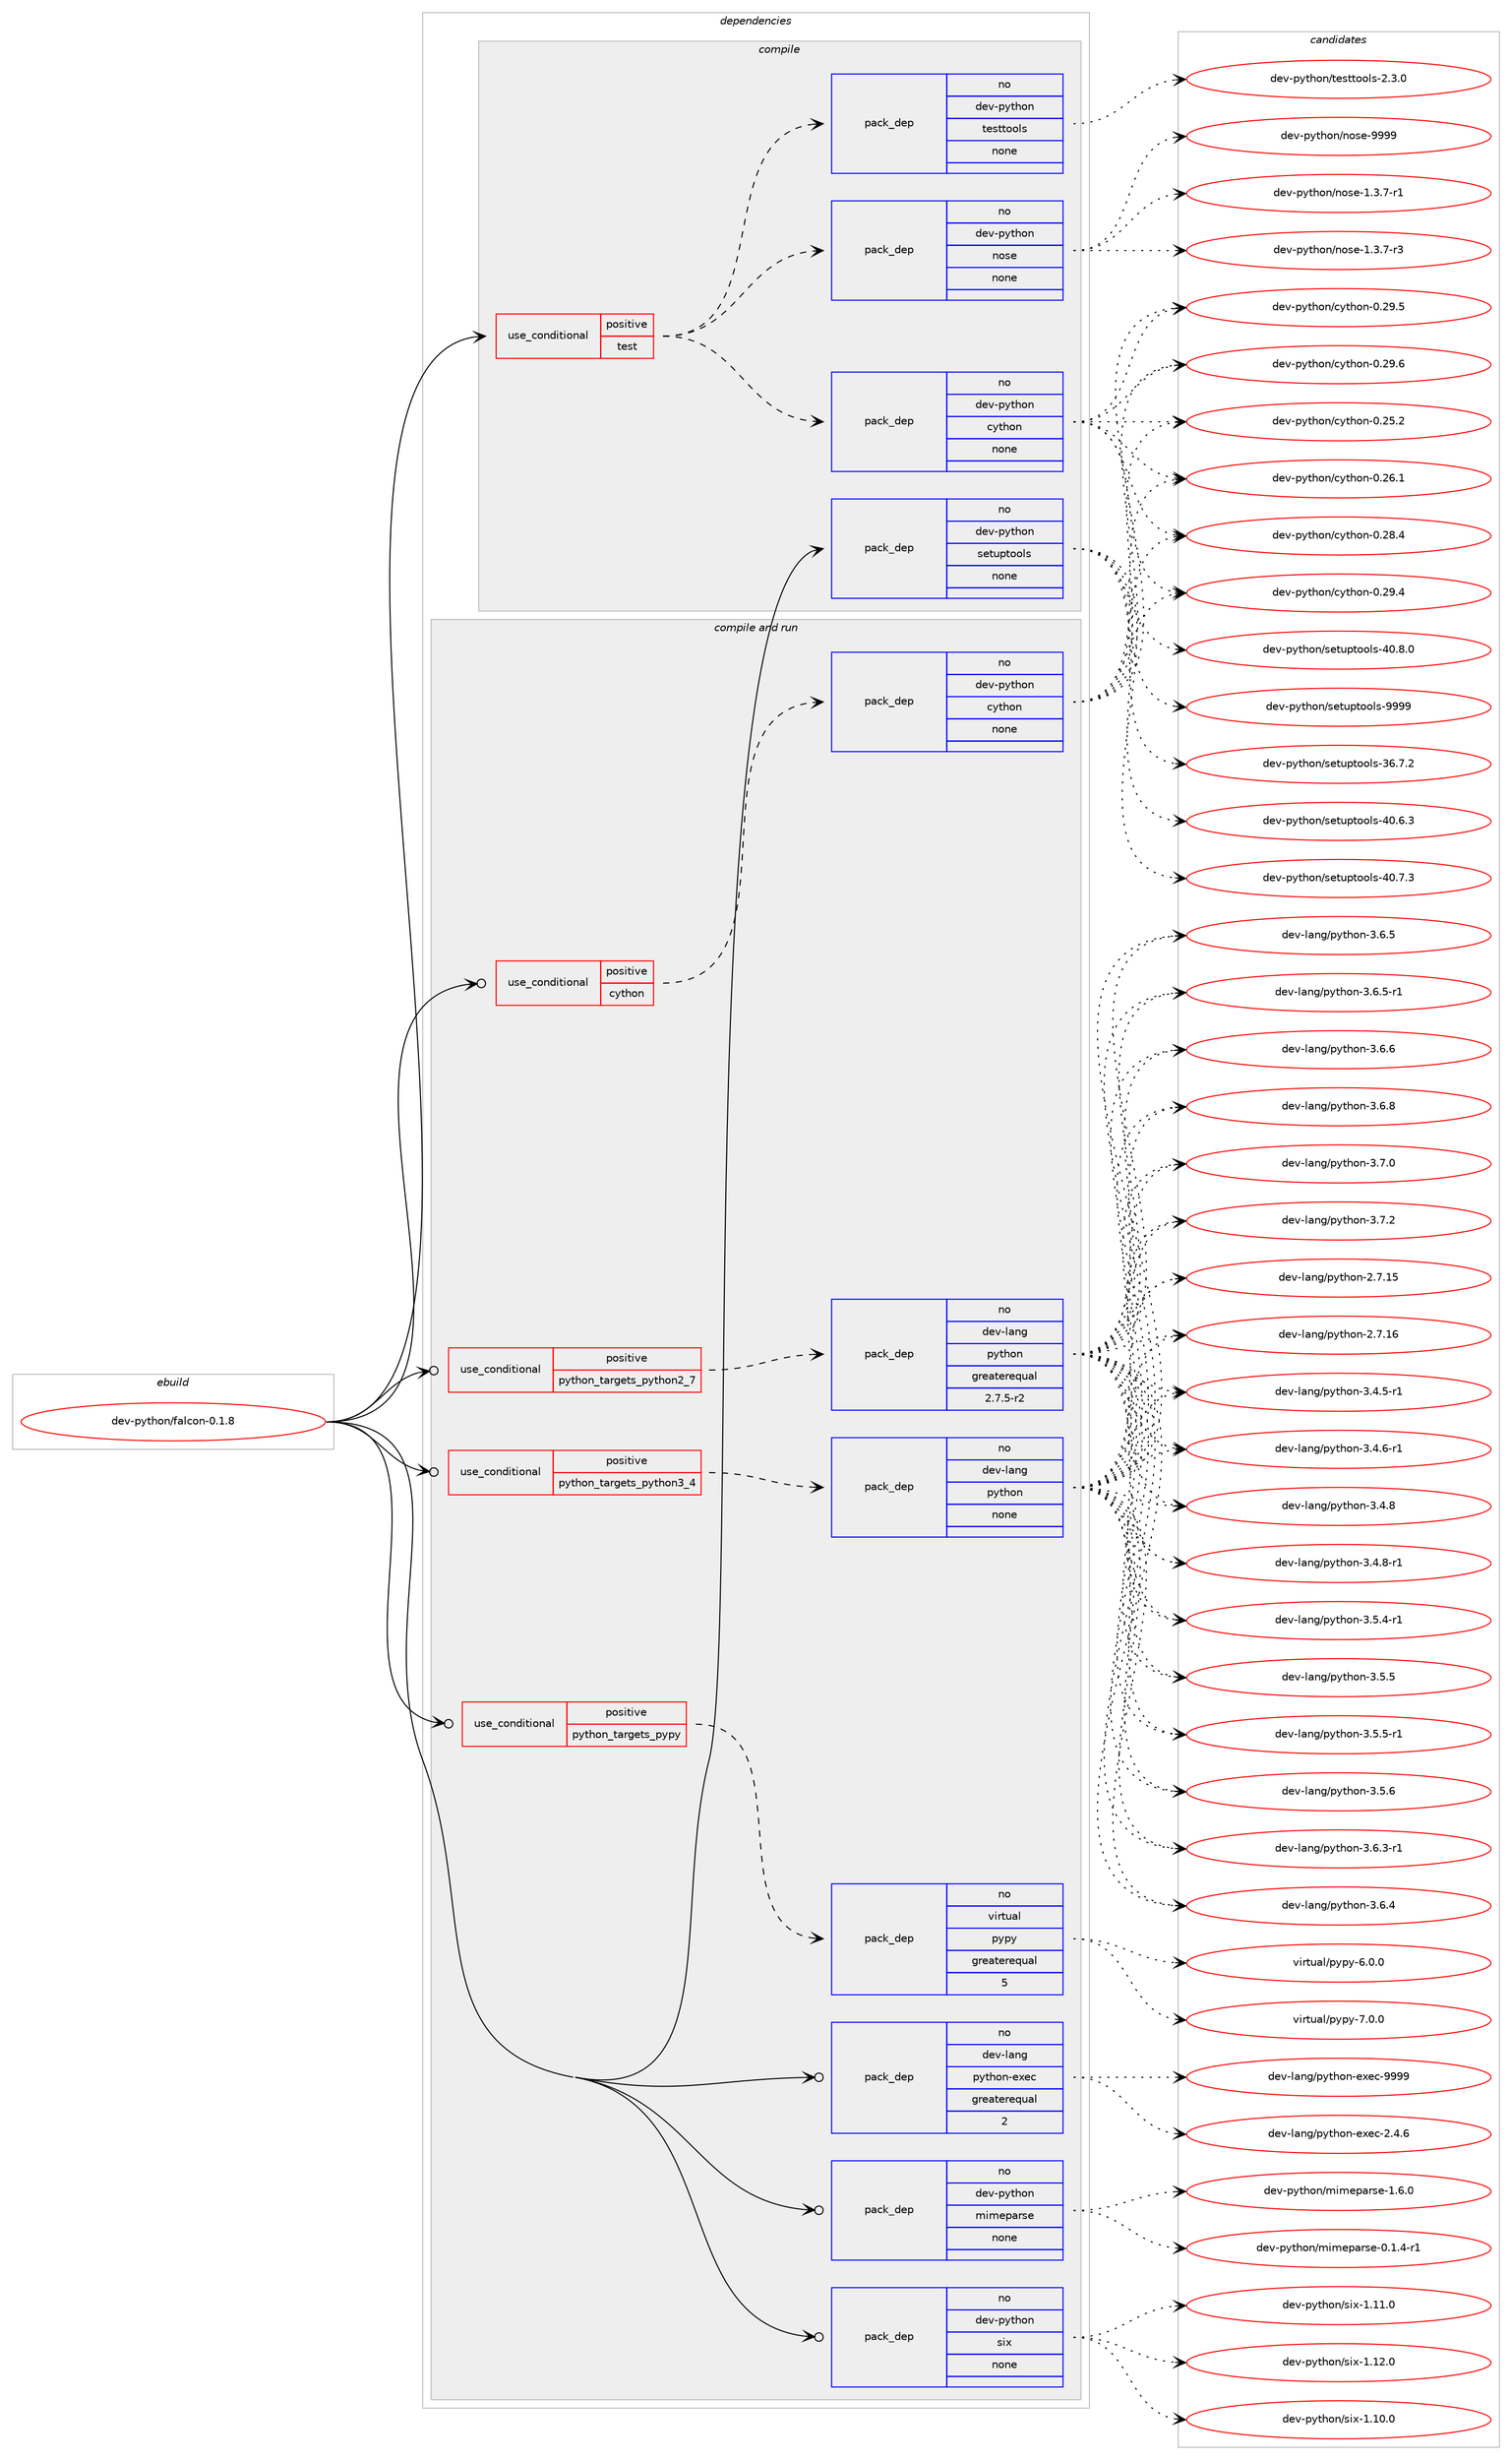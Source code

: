 digraph prolog {

# *************
# Graph options
# *************

newrank=true;
concentrate=true;
compound=true;
graph [rankdir=LR,fontname=Helvetica,fontsize=10,ranksep=1.5];#, ranksep=2.5, nodesep=0.2];
edge  [arrowhead=vee];
node  [fontname=Helvetica,fontsize=10];

# **********
# The ebuild
# **********

subgraph cluster_leftcol {
color=gray;
rank=same;
label=<<i>ebuild</i>>;
id [label="dev-python/falcon-0.1.8", color=red, width=4, href="../dev-python/falcon-0.1.8.svg"];
}

# ****************
# The dependencies
# ****************

subgraph cluster_midcol {
color=gray;
label=<<i>dependencies</i>>;
subgraph cluster_compile {
fillcolor="#eeeeee";
style=filled;
label=<<i>compile</i>>;
subgraph cond374059 {
dependency1408462 [label=<<TABLE BORDER="0" CELLBORDER="1" CELLSPACING="0" CELLPADDING="4"><TR><TD ROWSPAN="3" CELLPADDING="10">use_conditional</TD></TR><TR><TD>positive</TD></TR><TR><TD>test</TD></TR></TABLE>>, shape=none, color=red];
subgraph pack1011144 {
dependency1408463 [label=<<TABLE BORDER="0" CELLBORDER="1" CELLSPACING="0" CELLPADDING="4" WIDTH="220"><TR><TD ROWSPAN="6" CELLPADDING="30">pack_dep</TD></TR><TR><TD WIDTH="110">no</TD></TR><TR><TD>dev-python</TD></TR><TR><TD>cython</TD></TR><TR><TD>none</TD></TR><TR><TD></TD></TR></TABLE>>, shape=none, color=blue];
}
dependency1408462:e -> dependency1408463:w [weight=20,style="dashed",arrowhead="vee"];
subgraph pack1011145 {
dependency1408464 [label=<<TABLE BORDER="0" CELLBORDER="1" CELLSPACING="0" CELLPADDING="4" WIDTH="220"><TR><TD ROWSPAN="6" CELLPADDING="30">pack_dep</TD></TR><TR><TD WIDTH="110">no</TD></TR><TR><TD>dev-python</TD></TR><TR><TD>nose</TD></TR><TR><TD>none</TD></TR><TR><TD></TD></TR></TABLE>>, shape=none, color=blue];
}
dependency1408462:e -> dependency1408464:w [weight=20,style="dashed",arrowhead="vee"];
subgraph pack1011146 {
dependency1408465 [label=<<TABLE BORDER="0" CELLBORDER="1" CELLSPACING="0" CELLPADDING="4" WIDTH="220"><TR><TD ROWSPAN="6" CELLPADDING="30">pack_dep</TD></TR><TR><TD WIDTH="110">no</TD></TR><TR><TD>dev-python</TD></TR><TR><TD>testtools</TD></TR><TR><TD>none</TD></TR><TR><TD></TD></TR></TABLE>>, shape=none, color=blue];
}
dependency1408462:e -> dependency1408465:w [weight=20,style="dashed",arrowhead="vee"];
}
id:e -> dependency1408462:w [weight=20,style="solid",arrowhead="vee"];
subgraph pack1011147 {
dependency1408466 [label=<<TABLE BORDER="0" CELLBORDER="1" CELLSPACING="0" CELLPADDING="4" WIDTH="220"><TR><TD ROWSPAN="6" CELLPADDING="30">pack_dep</TD></TR><TR><TD WIDTH="110">no</TD></TR><TR><TD>dev-python</TD></TR><TR><TD>setuptools</TD></TR><TR><TD>none</TD></TR><TR><TD></TD></TR></TABLE>>, shape=none, color=blue];
}
id:e -> dependency1408466:w [weight=20,style="solid",arrowhead="vee"];
}
subgraph cluster_compileandrun {
fillcolor="#eeeeee";
style=filled;
label=<<i>compile and run</i>>;
subgraph cond374060 {
dependency1408467 [label=<<TABLE BORDER="0" CELLBORDER="1" CELLSPACING="0" CELLPADDING="4"><TR><TD ROWSPAN="3" CELLPADDING="10">use_conditional</TD></TR><TR><TD>positive</TD></TR><TR><TD>cython</TD></TR></TABLE>>, shape=none, color=red];
subgraph pack1011148 {
dependency1408468 [label=<<TABLE BORDER="0" CELLBORDER="1" CELLSPACING="0" CELLPADDING="4" WIDTH="220"><TR><TD ROWSPAN="6" CELLPADDING="30">pack_dep</TD></TR><TR><TD WIDTH="110">no</TD></TR><TR><TD>dev-python</TD></TR><TR><TD>cython</TD></TR><TR><TD>none</TD></TR><TR><TD></TD></TR></TABLE>>, shape=none, color=blue];
}
dependency1408467:e -> dependency1408468:w [weight=20,style="dashed",arrowhead="vee"];
}
id:e -> dependency1408467:w [weight=20,style="solid",arrowhead="odotvee"];
subgraph cond374061 {
dependency1408469 [label=<<TABLE BORDER="0" CELLBORDER="1" CELLSPACING="0" CELLPADDING="4"><TR><TD ROWSPAN="3" CELLPADDING="10">use_conditional</TD></TR><TR><TD>positive</TD></TR><TR><TD>python_targets_pypy</TD></TR></TABLE>>, shape=none, color=red];
subgraph pack1011149 {
dependency1408470 [label=<<TABLE BORDER="0" CELLBORDER="1" CELLSPACING="0" CELLPADDING="4" WIDTH="220"><TR><TD ROWSPAN="6" CELLPADDING="30">pack_dep</TD></TR><TR><TD WIDTH="110">no</TD></TR><TR><TD>virtual</TD></TR><TR><TD>pypy</TD></TR><TR><TD>greaterequal</TD></TR><TR><TD>5</TD></TR></TABLE>>, shape=none, color=blue];
}
dependency1408469:e -> dependency1408470:w [weight=20,style="dashed",arrowhead="vee"];
}
id:e -> dependency1408469:w [weight=20,style="solid",arrowhead="odotvee"];
subgraph cond374062 {
dependency1408471 [label=<<TABLE BORDER="0" CELLBORDER="1" CELLSPACING="0" CELLPADDING="4"><TR><TD ROWSPAN="3" CELLPADDING="10">use_conditional</TD></TR><TR><TD>positive</TD></TR><TR><TD>python_targets_python2_7</TD></TR></TABLE>>, shape=none, color=red];
subgraph pack1011150 {
dependency1408472 [label=<<TABLE BORDER="0" CELLBORDER="1" CELLSPACING="0" CELLPADDING="4" WIDTH="220"><TR><TD ROWSPAN="6" CELLPADDING="30">pack_dep</TD></TR><TR><TD WIDTH="110">no</TD></TR><TR><TD>dev-lang</TD></TR><TR><TD>python</TD></TR><TR><TD>greaterequal</TD></TR><TR><TD>2.7.5-r2</TD></TR></TABLE>>, shape=none, color=blue];
}
dependency1408471:e -> dependency1408472:w [weight=20,style="dashed",arrowhead="vee"];
}
id:e -> dependency1408471:w [weight=20,style="solid",arrowhead="odotvee"];
subgraph cond374063 {
dependency1408473 [label=<<TABLE BORDER="0" CELLBORDER="1" CELLSPACING="0" CELLPADDING="4"><TR><TD ROWSPAN="3" CELLPADDING="10">use_conditional</TD></TR><TR><TD>positive</TD></TR><TR><TD>python_targets_python3_4</TD></TR></TABLE>>, shape=none, color=red];
subgraph pack1011151 {
dependency1408474 [label=<<TABLE BORDER="0" CELLBORDER="1" CELLSPACING="0" CELLPADDING="4" WIDTH="220"><TR><TD ROWSPAN="6" CELLPADDING="30">pack_dep</TD></TR><TR><TD WIDTH="110">no</TD></TR><TR><TD>dev-lang</TD></TR><TR><TD>python</TD></TR><TR><TD>none</TD></TR><TR><TD></TD></TR></TABLE>>, shape=none, color=blue];
}
dependency1408473:e -> dependency1408474:w [weight=20,style="dashed",arrowhead="vee"];
}
id:e -> dependency1408473:w [weight=20,style="solid",arrowhead="odotvee"];
subgraph pack1011152 {
dependency1408475 [label=<<TABLE BORDER="0" CELLBORDER="1" CELLSPACING="0" CELLPADDING="4" WIDTH="220"><TR><TD ROWSPAN="6" CELLPADDING="30">pack_dep</TD></TR><TR><TD WIDTH="110">no</TD></TR><TR><TD>dev-lang</TD></TR><TR><TD>python-exec</TD></TR><TR><TD>greaterequal</TD></TR><TR><TD>2</TD></TR></TABLE>>, shape=none, color=blue];
}
id:e -> dependency1408475:w [weight=20,style="solid",arrowhead="odotvee"];
subgraph pack1011153 {
dependency1408476 [label=<<TABLE BORDER="0" CELLBORDER="1" CELLSPACING="0" CELLPADDING="4" WIDTH="220"><TR><TD ROWSPAN="6" CELLPADDING="30">pack_dep</TD></TR><TR><TD WIDTH="110">no</TD></TR><TR><TD>dev-python</TD></TR><TR><TD>mimeparse</TD></TR><TR><TD>none</TD></TR><TR><TD></TD></TR></TABLE>>, shape=none, color=blue];
}
id:e -> dependency1408476:w [weight=20,style="solid",arrowhead="odotvee"];
subgraph pack1011154 {
dependency1408477 [label=<<TABLE BORDER="0" CELLBORDER="1" CELLSPACING="0" CELLPADDING="4" WIDTH="220"><TR><TD ROWSPAN="6" CELLPADDING="30">pack_dep</TD></TR><TR><TD WIDTH="110">no</TD></TR><TR><TD>dev-python</TD></TR><TR><TD>six</TD></TR><TR><TD>none</TD></TR><TR><TD></TD></TR></TABLE>>, shape=none, color=blue];
}
id:e -> dependency1408477:w [weight=20,style="solid",arrowhead="odotvee"];
}
subgraph cluster_run {
fillcolor="#eeeeee";
style=filled;
label=<<i>run</i>>;
}
}

# **************
# The candidates
# **************

subgraph cluster_choices {
rank=same;
color=gray;
label=<<i>candidates</i>>;

subgraph choice1011144 {
color=black;
nodesep=1;
choice10010111845112121116104111110479912111610411111045484650534650 [label="dev-python/cython-0.25.2", color=red, width=4,href="../dev-python/cython-0.25.2.svg"];
choice10010111845112121116104111110479912111610411111045484650544649 [label="dev-python/cython-0.26.1", color=red, width=4,href="../dev-python/cython-0.26.1.svg"];
choice10010111845112121116104111110479912111610411111045484650564652 [label="dev-python/cython-0.28.4", color=red, width=4,href="../dev-python/cython-0.28.4.svg"];
choice10010111845112121116104111110479912111610411111045484650574652 [label="dev-python/cython-0.29.4", color=red, width=4,href="../dev-python/cython-0.29.4.svg"];
choice10010111845112121116104111110479912111610411111045484650574653 [label="dev-python/cython-0.29.5", color=red, width=4,href="../dev-python/cython-0.29.5.svg"];
choice10010111845112121116104111110479912111610411111045484650574654 [label="dev-python/cython-0.29.6", color=red, width=4,href="../dev-python/cython-0.29.6.svg"];
dependency1408463:e -> choice10010111845112121116104111110479912111610411111045484650534650:w [style=dotted,weight="100"];
dependency1408463:e -> choice10010111845112121116104111110479912111610411111045484650544649:w [style=dotted,weight="100"];
dependency1408463:e -> choice10010111845112121116104111110479912111610411111045484650564652:w [style=dotted,weight="100"];
dependency1408463:e -> choice10010111845112121116104111110479912111610411111045484650574652:w [style=dotted,weight="100"];
dependency1408463:e -> choice10010111845112121116104111110479912111610411111045484650574653:w [style=dotted,weight="100"];
dependency1408463:e -> choice10010111845112121116104111110479912111610411111045484650574654:w [style=dotted,weight="100"];
}
subgraph choice1011145 {
color=black;
nodesep=1;
choice10010111845112121116104111110471101111151014549465146554511449 [label="dev-python/nose-1.3.7-r1", color=red, width=4,href="../dev-python/nose-1.3.7-r1.svg"];
choice10010111845112121116104111110471101111151014549465146554511451 [label="dev-python/nose-1.3.7-r3", color=red, width=4,href="../dev-python/nose-1.3.7-r3.svg"];
choice10010111845112121116104111110471101111151014557575757 [label="dev-python/nose-9999", color=red, width=4,href="../dev-python/nose-9999.svg"];
dependency1408464:e -> choice10010111845112121116104111110471101111151014549465146554511449:w [style=dotted,weight="100"];
dependency1408464:e -> choice10010111845112121116104111110471101111151014549465146554511451:w [style=dotted,weight="100"];
dependency1408464:e -> choice10010111845112121116104111110471101111151014557575757:w [style=dotted,weight="100"];
}
subgraph choice1011146 {
color=black;
nodesep=1;
choice1001011184511212111610411111047116101115116116111111108115455046514648 [label="dev-python/testtools-2.3.0", color=red, width=4,href="../dev-python/testtools-2.3.0.svg"];
dependency1408465:e -> choice1001011184511212111610411111047116101115116116111111108115455046514648:w [style=dotted,weight="100"];
}
subgraph choice1011147 {
color=black;
nodesep=1;
choice100101118451121211161041111104711510111611711211611111110811545515446554650 [label="dev-python/setuptools-36.7.2", color=red, width=4,href="../dev-python/setuptools-36.7.2.svg"];
choice100101118451121211161041111104711510111611711211611111110811545524846544651 [label="dev-python/setuptools-40.6.3", color=red, width=4,href="../dev-python/setuptools-40.6.3.svg"];
choice100101118451121211161041111104711510111611711211611111110811545524846554651 [label="dev-python/setuptools-40.7.3", color=red, width=4,href="../dev-python/setuptools-40.7.3.svg"];
choice100101118451121211161041111104711510111611711211611111110811545524846564648 [label="dev-python/setuptools-40.8.0", color=red, width=4,href="../dev-python/setuptools-40.8.0.svg"];
choice10010111845112121116104111110471151011161171121161111111081154557575757 [label="dev-python/setuptools-9999", color=red, width=4,href="../dev-python/setuptools-9999.svg"];
dependency1408466:e -> choice100101118451121211161041111104711510111611711211611111110811545515446554650:w [style=dotted,weight="100"];
dependency1408466:e -> choice100101118451121211161041111104711510111611711211611111110811545524846544651:w [style=dotted,weight="100"];
dependency1408466:e -> choice100101118451121211161041111104711510111611711211611111110811545524846554651:w [style=dotted,weight="100"];
dependency1408466:e -> choice100101118451121211161041111104711510111611711211611111110811545524846564648:w [style=dotted,weight="100"];
dependency1408466:e -> choice10010111845112121116104111110471151011161171121161111111081154557575757:w [style=dotted,weight="100"];
}
subgraph choice1011148 {
color=black;
nodesep=1;
choice10010111845112121116104111110479912111610411111045484650534650 [label="dev-python/cython-0.25.2", color=red, width=4,href="../dev-python/cython-0.25.2.svg"];
choice10010111845112121116104111110479912111610411111045484650544649 [label="dev-python/cython-0.26.1", color=red, width=4,href="../dev-python/cython-0.26.1.svg"];
choice10010111845112121116104111110479912111610411111045484650564652 [label="dev-python/cython-0.28.4", color=red, width=4,href="../dev-python/cython-0.28.4.svg"];
choice10010111845112121116104111110479912111610411111045484650574652 [label="dev-python/cython-0.29.4", color=red, width=4,href="../dev-python/cython-0.29.4.svg"];
choice10010111845112121116104111110479912111610411111045484650574653 [label="dev-python/cython-0.29.5", color=red, width=4,href="../dev-python/cython-0.29.5.svg"];
choice10010111845112121116104111110479912111610411111045484650574654 [label="dev-python/cython-0.29.6", color=red, width=4,href="../dev-python/cython-0.29.6.svg"];
dependency1408468:e -> choice10010111845112121116104111110479912111610411111045484650534650:w [style=dotted,weight="100"];
dependency1408468:e -> choice10010111845112121116104111110479912111610411111045484650544649:w [style=dotted,weight="100"];
dependency1408468:e -> choice10010111845112121116104111110479912111610411111045484650564652:w [style=dotted,weight="100"];
dependency1408468:e -> choice10010111845112121116104111110479912111610411111045484650574652:w [style=dotted,weight="100"];
dependency1408468:e -> choice10010111845112121116104111110479912111610411111045484650574653:w [style=dotted,weight="100"];
dependency1408468:e -> choice10010111845112121116104111110479912111610411111045484650574654:w [style=dotted,weight="100"];
}
subgraph choice1011149 {
color=black;
nodesep=1;
choice1181051141161179710847112121112121455446484648 [label="virtual/pypy-6.0.0", color=red, width=4,href="../virtual/pypy-6.0.0.svg"];
choice1181051141161179710847112121112121455546484648 [label="virtual/pypy-7.0.0", color=red, width=4,href="../virtual/pypy-7.0.0.svg"];
dependency1408470:e -> choice1181051141161179710847112121112121455446484648:w [style=dotted,weight="100"];
dependency1408470:e -> choice1181051141161179710847112121112121455546484648:w [style=dotted,weight="100"];
}
subgraph choice1011150 {
color=black;
nodesep=1;
choice10010111845108971101034711212111610411111045504655464953 [label="dev-lang/python-2.7.15", color=red, width=4,href="../dev-lang/python-2.7.15.svg"];
choice10010111845108971101034711212111610411111045504655464954 [label="dev-lang/python-2.7.16", color=red, width=4,href="../dev-lang/python-2.7.16.svg"];
choice1001011184510897110103471121211161041111104551465246534511449 [label="dev-lang/python-3.4.5-r1", color=red, width=4,href="../dev-lang/python-3.4.5-r1.svg"];
choice1001011184510897110103471121211161041111104551465246544511449 [label="dev-lang/python-3.4.6-r1", color=red, width=4,href="../dev-lang/python-3.4.6-r1.svg"];
choice100101118451089711010347112121116104111110455146524656 [label="dev-lang/python-3.4.8", color=red, width=4,href="../dev-lang/python-3.4.8.svg"];
choice1001011184510897110103471121211161041111104551465246564511449 [label="dev-lang/python-3.4.8-r1", color=red, width=4,href="../dev-lang/python-3.4.8-r1.svg"];
choice1001011184510897110103471121211161041111104551465346524511449 [label="dev-lang/python-3.5.4-r1", color=red, width=4,href="../dev-lang/python-3.5.4-r1.svg"];
choice100101118451089711010347112121116104111110455146534653 [label="dev-lang/python-3.5.5", color=red, width=4,href="../dev-lang/python-3.5.5.svg"];
choice1001011184510897110103471121211161041111104551465346534511449 [label="dev-lang/python-3.5.5-r1", color=red, width=4,href="../dev-lang/python-3.5.5-r1.svg"];
choice100101118451089711010347112121116104111110455146534654 [label="dev-lang/python-3.5.6", color=red, width=4,href="../dev-lang/python-3.5.6.svg"];
choice1001011184510897110103471121211161041111104551465446514511449 [label="dev-lang/python-3.6.3-r1", color=red, width=4,href="../dev-lang/python-3.6.3-r1.svg"];
choice100101118451089711010347112121116104111110455146544652 [label="dev-lang/python-3.6.4", color=red, width=4,href="../dev-lang/python-3.6.4.svg"];
choice100101118451089711010347112121116104111110455146544653 [label="dev-lang/python-3.6.5", color=red, width=4,href="../dev-lang/python-3.6.5.svg"];
choice1001011184510897110103471121211161041111104551465446534511449 [label="dev-lang/python-3.6.5-r1", color=red, width=4,href="../dev-lang/python-3.6.5-r1.svg"];
choice100101118451089711010347112121116104111110455146544654 [label="dev-lang/python-3.6.6", color=red, width=4,href="../dev-lang/python-3.6.6.svg"];
choice100101118451089711010347112121116104111110455146544656 [label="dev-lang/python-3.6.8", color=red, width=4,href="../dev-lang/python-3.6.8.svg"];
choice100101118451089711010347112121116104111110455146554648 [label="dev-lang/python-3.7.0", color=red, width=4,href="../dev-lang/python-3.7.0.svg"];
choice100101118451089711010347112121116104111110455146554650 [label="dev-lang/python-3.7.2", color=red, width=4,href="../dev-lang/python-3.7.2.svg"];
dependency1408472:e -> choice10010111845108971101034711212111610411111045504655464953:w [style=dotted,weight="100"];
dependency1408472:e -> choice10010111845108971101034711212111610411111045504655464954:w [style=dotted,weight="100"];
dependency1408472:e -> choice1001011184510897110103471121211161041111104551465246534511449:w [style=dotted,weight="100"];
dependency1408472:e -> choice1001011184510897110103471121211161041111104551465246544511449:w [style=dotted,weight="100"];
dependency1408472:e -> choice100101118451089711010347112121116104111110455146524656:w [style=dotted,weight="100"];
dependency1408472:e -> choice1001011184510897110103471121211161041111104551465246564511449:w [style=dotted,weight="100"];
dependency1408472:e -> choice1001011184510897110103471121211161041111104551465346524511449:w [style=dotted,weight="100"];
dependency1408472:e -> choice100101118451089711010347112121116104111110455146534653:w [style=dotted,weight="100"];
dependency1408472:e -> choice1001011184510897110103471121211161041111104551465346534511449:w [style=dotted,weight="100"];
dependency1408472:e -> choice100101118451089711010347112121116104111110455146534654:w [style=dotted,weight="100"];
dependency1408472:e -> choice1001011184510897110103471121211161041111104551465446514511449:w [style=dotted,weight="100"];
dependency1408472:e -> choice100101118451089711010347112121116104111110455146544652:w [style=dotted,weight="100"];
dependency1408472:e -> choice100101118451089711010347112121116104111110455146544653:w [style=dotted,weight="100"];
dependency1408472:e -> choice1001011184510897110103471121211161041111104551465446534511449:w [style=dotted,weight="100"];
dependency1408472:e -> choice100101118451089711010347112121116104111110455146544654:w [style=dotted,weight="100"];
dependency1408472:e -> choice100101118451089711010347112121116104111110455146544656:w [style=dotted,weight="100"];
dependency1408472:e -> choice100101118451089711010347112121116104111110455146554648:w [style=dotted,weight="100"];
dependency1408472:e -> choice100101118451089711010347112121116104111110455146554650:w [style=dotted,weight="100"];
}
subgraph choice1011151 {
color=black;
nodesep=1;
choice10010111845108971101034711212111610411111045504655464953 [label="dev-lang/python-2.7.15", color=red, width=4,href="../dev-lang/python-2.7.15.svg"];
choice10010111845108971101034711212111610411111045504655464954 [label="dev-lang/python-2.7.16", color=red, width=4,href="../dev-lang/python-2.7.16.svg"];
choice1001011184510897110103471121211161041111104551465246534511449 [label="dev-lang/python-3.4.5-r1", color=red, width=4,href="../dev-lang/python-3.4.5-r1.svg"];
choice1001011184510897110103471121211161041111104551465246544511449 [label="dev-lang/python-3.4.6-r1", color=red, width=4,href="../dev-lang/python-3.4.6-r1.svg"];
choice100101118451089711010347112121116104111110455146524656 [label="dev-lang/python-3.4.8", color=red, width=4,href="../dev-lang/python-3.4.8.svg"];
choice1001011184510897110103471121211161041111104551465246564511449 [label="dev-lang/python-3.4.8-r1", color=red, width=4,href="../dev-lang/python-3.4.8-r1.svg"];
choice1001011184510897110103471121211161041111104551465346524511449 [label="dev-lang/python-3.5.4-r1", color=red, width=4,href="../dev-lang/python-3.5.4-r1.svg"];
choice100101118451089711010347112121116104111110455146534653 [label="dev-lang/python-3.5.5", color=red, width=4,href="../dev-lang/python-3.5.5.svg"];
choice1001011184510897110103471121211161041111104551465346534511449 [label="dev-lang/python-3.5.5-r1", color=red, width=4,href="../dev-lang/python-3.5.5-r1.svg"];
choice100101118451089711010347112121116104111110455146534654 [label="dev-lang/python-3.5.6", color=red, width=4,href="../dev-lang/python-3.5.6.svg"];
choice1001011184510897110103471121211161041111104551465446514511449 [label="dev-lang/python-3.6.3-r1", color=red, width=4,href="../dev-lang/python-3.6.3-r1.svg"];
choice100101118451089711010347112121116104111110455146544652 [label="dev-lang/python-3.6.4", color=red, width=4,href="../dev-lang/python-3.6.4.svg"];
choice100101118451089711010347112121116104111110455146544653 [label="dev-lang/python-3.6.5", color=red, width=4,href="../dev-lang/python-3.6.5.svg"];
choice1001011184510897110103471121211161041111104551465446534511449 [label="dev-lang/python-3.6.5-r1", color=red, width=4,href="../dev-lang/python-3.6.5-r1.svg"];
choice100101118451089711010347112121116104111110455146544654 [label="dev-lang/python-3.6.6", color=red, width=4,href="../dev-lang/python-3.6.6.svg"];
choice100101118451089711010347112121116104111110455146544656 [label="dev-lang/python-3.6.8", color=red, width=4,href="../dev-lang/python-3.6.8.svg"];
choice100101118451089711010347112121116104111110455146554648 [label="dev-lang/python-3.7.0", color=red, width=4,href="../dev-lang/python-3.7.0.svg"];
choice100101118451089711010347112121116104111110455146554650 [label="dev-lang/python-3.7.2", color=red, width=4,href="../dev-lang/python-3.7.2.svg"];
dependency1408474:e -> choice10010111845108971101034711212111610411111045504655464953:w [style=dotted,weight="100"];
dependency1408474:e -> choice10010111845108971101034711212111610411111045504655464954:w [style=dotted,weight="100"];
dependency1408474:e -> choice1001011184510897110103471121211161041111104551465246534511449:w [style=dotted,weight="100"];
dependency1408474:e -> choice1001011184510897110103471121211161041111104551465246544511449:w [style=dotted,weight="100"];
dependency1408474:e -> choice100101118451089711010347112121116104111110455146524656:w [style=dotted,weight="100"];
dependency1408474:e -> choice1001011184510897110103471121211161041111104551465246564511449:w [style=dotted,weight="100"];
dependency1408474:e -> choice1001011184510897110103471121211161041111104551465346524511449:w [style=dotted,weight="100"];
dependency1408474:e -> choice100101118451089711010347112121116104111110455146534653:w [style=dotted,weight="100"];
dependency1408474:e -> choice1001011184510897110103471121211161041111104551465346534511449:w [style=dotted,weight="100"];
dependency1408474:e -> choice100101118451089711010347112121116104111110455146534654:w [style=dotted,weight="100"];
dependency1408474:e -> choice1001011184510897110103471121211161041111104551465446514511449:w [style=dotted,weight="100"];
dependency1408474:e -> choice100101118451089711010347112121116104111110455146544652:w [style=dotted,weight="100"];
dependency1408474:e -> choice100101118451089711010347112121116104111110455146544653:w [style=dotted,weight="100"];
dependency1408474:e -> choice1001011184510897110103471121211161041111104551465446534511449:w [style=dotted,weight="100"];
dependency1408474:e -> choice100101118451089711010347112121116104111110455146544654:w [style=dotted,weight="100"];
dependency1408474:e -> choice100101118451089711010347112121116104111110455146544656:w [style=dotted,weight="100"];
dependency1408474:e -> choice100101118451089711010347112121116104111110455146554648:w [style=dotted,weight="100"];
dependency1408474:e -> choice100101118451089711010347112121116104111110455146554650:w [style=dotted,weight="100"];
}
subgraph choice1011152 {
color=black;
nodesep=1;
choice1001011184510897110103471121211161041111104510112010199455046524654 [label="dev-lang/python-exec-2.4.6", color=red, width=4,href="../dev-lang/python-exec-2.4.6.svg"];
choice10010111845108971101034711212111610411111045101120101994557575757 [label="dev-lang/python-exec-9999", color=red, width=4,href="../dev-lang/python-exec-9999.svg"];
dependency1408475:e -> choice1001011184510897110103471121211161041111104510112010199455046524654:w [style=dotted,weight="100"];
dependency1408475:e -> choice10010111845108971101034711212111610411111045101120101994557575757:w [style=dotted,weight="100"];
}
subgraph choice1011153 {
color=black;
nodesep=1;
choice1001011184511212111610411111047109105109101112971141151014548464946524511449 [label="dev-python/mimeparse-0.1.4-r1", color=red, width=4,href="../dev-python/mimeparse-0.1.4-r1.svg"];
choice100101118451121211161041111104710910510910111297114115101454946544648 [label="dev-python/mimeparse-1.6.0", color=red, width=4,href="../dev-python/mimeparse-1.6.0.svg"];
dependency1408476:e -> choice1001011184511212111610411111047109105109101112971141151014548464946524511449:w [style=dotted,weight="100"];
dependency1408476:e -> choice100101118451121211161041111104710910510910111297114115101454946544648:w [style=dotted,weight="100"];
}
subgraph choice1011154 {
color=black;
nodesep=1;
choice100101118451121211161041111104711510512045494649484648 [label="dev-python/six-1.10.0", color=red, width=4,href="../dev-python/six-1.10.0.svg"];
choice100101118451121211161041111104711510512045494649494648 [label="dev-python/six-1.11.0", color=red, width=4,href="../dev-python/six-1.11.0.svg"];
choice100101118451121211161041111104711510512045494649504648 [label="dev-python/six-1.12.0", color=red, width=4,href="../dev-python/six-1.12.0.svg"];
dependency1408477:e -> choice100101118451121211161041111104711510512045494649484648:w [style=dotted,weight="100"];
dependency1408477:e -> choice100101118451121211161041111104711510512045494649494648:w [style=dotted,weight="100"];
dependency1408477:e -> choice100101118451121211161041111104711510512045494649504648:w [style=dotted,weight="100"];
}
}

}
